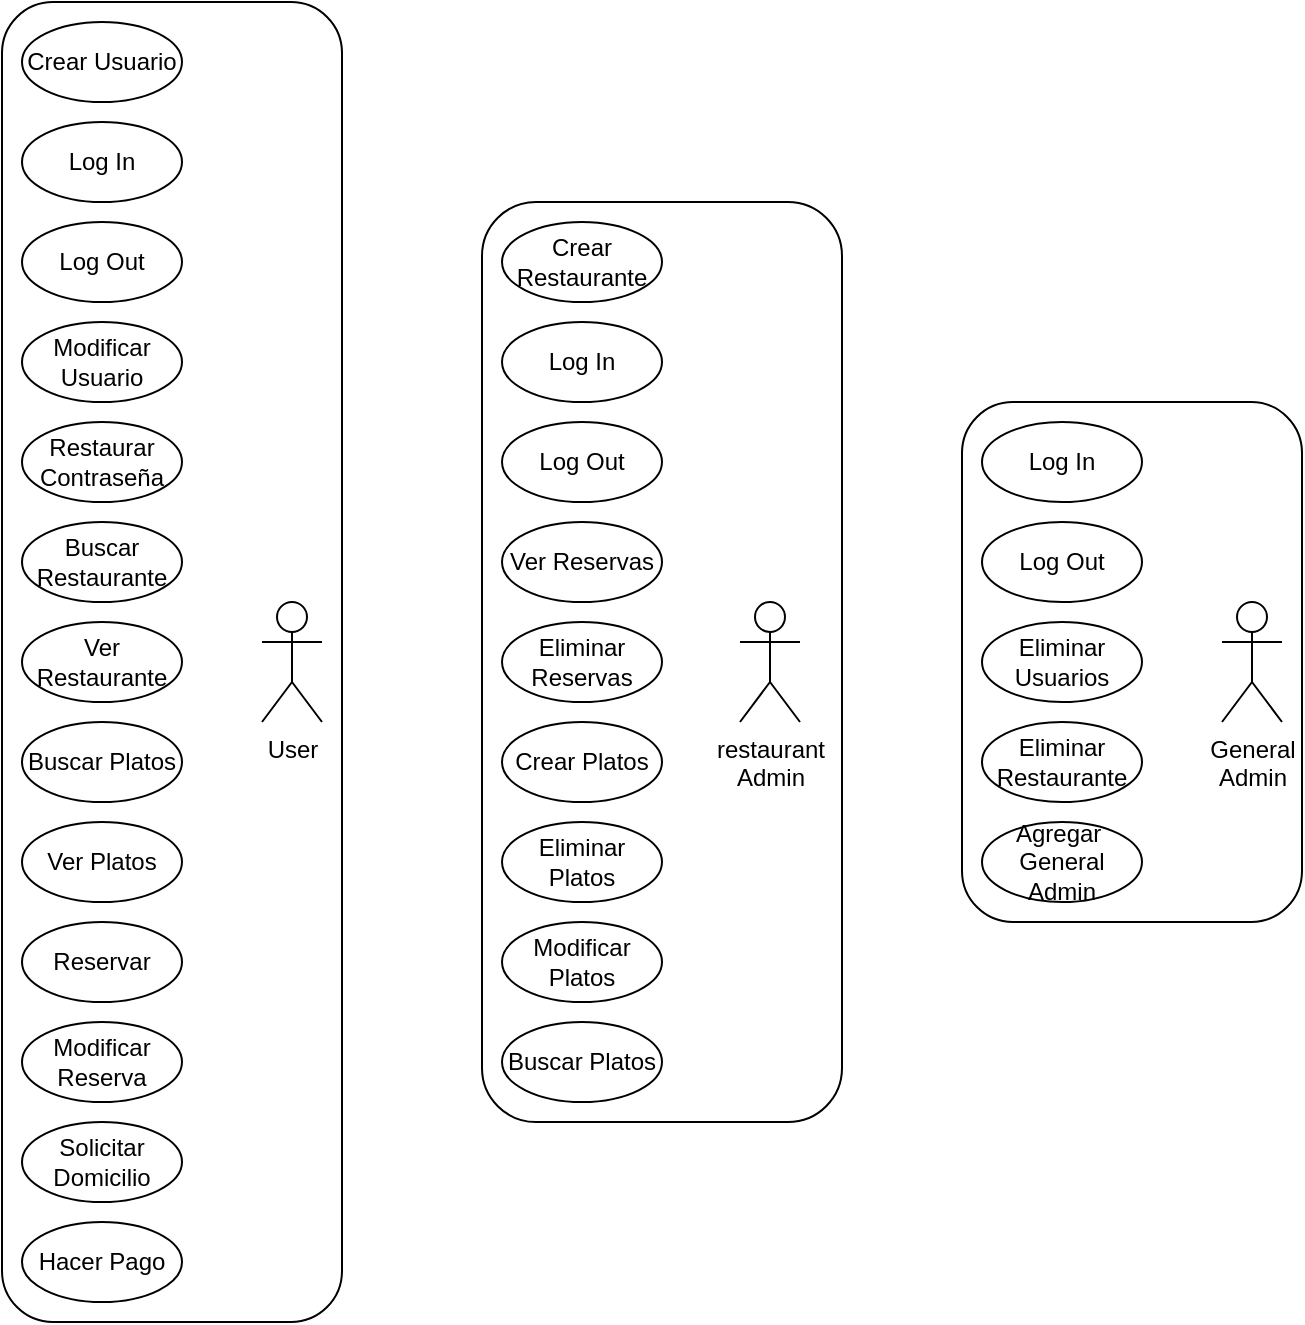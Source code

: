<mxfile version="20.8.22" type="device"><diagram name="Página-1" id="3EeM92J5ZEj_uaaO1UNq"><mxGraphModel dx="1290" dy="541" grid="1" gridSize="10" guides="1" tooltips="1" connect="1" arrows="1" fold="1" page="1" pageScale="1" pageWidth="827" pageHeight="1169" math="0" shadow="0"><root><mxCell id="0"/><mxCell id="1" parent="0"/><mxCell id="sRQFiwAFB73-5WMEd3bB-1" value="User" style="shape=umlActor;verticalLabelPosition=bottom;verticalAlign=top;html=1;outlineConnect=0;" vertex="1" parent="1"><mxGeometry x="160" y="330" width="30" height="60" as="geometry"/></mxCell><mxCell id="sRQFiwAFB73-5WMEd3bB-2" value="restaurant&lt;br&gt;Admin" style="shape=umlActor;verticalLabelPosition=bottom;verticalAlign=top;html=1;outlineConnect=0;" vertex="1" parent="1"><mxGeometry x="399" y="330" width="30" height="60" as="geometry"/></mxCell><mxCell id="sRQFiwAFB73-5WMEd3bB-3" value="General&lt;br&gt;Admin" style="shape=umlActor;verticalLabelPosition=bottom;verticalAlign=top;html=1;outlineConnect=0;" vertex="1" parent="1"><mxGeometry x="640" y="330" width="30" height="60" as="geometry"/></mxCell><mxCell id="sRQFiwAFB73-5WMEd3bB-4" value="Crear Usuario" style="ellipse;whiteSpace=wrap;html=1;" vertex="1" parent="1"><mxGeometry x="40" y="40" width="80" height="40" as="geometry"/></mxCell><mxCell id="sRQFiwAFB73-5WMEd3bB-5" value="Log In" style="ellipse;whiteSpace=wrap;html=1;" vertex="1" parent="1"><mxGeometry x="40" y="90" width="80" height="40" as="geometry"/></mxCell><mxCell id="sRQFiwAFB73-5WMEd3bB-7" value="Log Out" style="ellipse;whiteSpace=wrap;html=1;" vertex="1" parent="1"><mxGeometry x="40" y="140" width="80" height="40" as="geometry"/></mxCell><mxCell id="sRQFiwAFB73-5WMEd3bB-9" value="Modificar Usuario" style="ellipse;whiteSpace=wrap;html=1;" vertex="1" parent="1"><mxGeometry x="40" y="190" width="80" height="40" as="geometry"/></mxCell><mxCell id="sRQFiwAFB73-5WMEd3bB-10" value="Buscar Restaurante" style="ellipse;whiteSpace=wrap;html=1;" vertex="1" parent="1"><mxGeometry x="40" y="290" width="80" height="40" as="geometry"/></mxCell><mxCell id="sRQFiwAFB73-5WMEd3bB-11" value="Restaurar Contraseña" style="ellipse;whiteSpace=wrap;html=1;" vertex="1" parent="1"><mxGeometry x="40" y="240" width="80" height="40" as="geometry"/></mxCell><mxCell id="sRQFiwAFB73-5WMEd3bB-22" value="Buscar Platos" style="ellipse;whiteSpace=wrap;html=1;" vertex="1" parent="1"><mxGeometry x="40" y="390" width="80" height="40" as="geometry"/></mxCell><mxCell id="sRQFiwAFB73-5WMEd3bB-25" value="Eliminar Usuarios" style="ellipse;whiteSpace=wrap;html=1;" vertex="1" parent="1"><mxGeometry x="520" y="340" width="80" height="40" as="geometry"/></mxCell><mxCell id="sRQFiwAFB73-5WMEd3bB-30" value="Modificar Reserva" style="ellipse;whiteSpace=wrap;html=1;" vertex="1" parent="1"><mxGeometry x="40" y="540" width="80" height="40" as="geometry"/></mxCell><mxCell id="sRQFiwAFB73-5WMEd3bB-31" value="Hacer Pago" style="ellipse;whiteSpace=wrap;html=1;" vertex="1" parent="1"><mxGeometry x="40" y="640" width="80" height="40" as="geometry"/></mxCell><mxCell id="sRQFiwAFB73-5WMEd3bB-32" value="Reservar" style="ellipse;whiteSpace=wrap;html=1;" vertex="1" parent="1"><mxGeometry x="40" y="490" width="80" height="40" as="geometry"/></mxCell><mxCell id="sRQFiwAFB73-5WMEd3bB-33" value="Ver Platos" style="ellipse;whiteSpace=wrap;html=1;" vertex="1" parent="1"><mxGeometry x="40" y="440" width="80" height="40" as="geometry"/></mxCell><mxCell id="sRQFiwAFB73-5WMEd3bB-36" value="Ver Restaurante" style="ellipse;whiteSpace=wrap;html=1;" vertex="1" parent="1"><mxGeometry x="40" y="340" width="80" height="40" as="geometry"/></mxCell><mxCell id="sRQFiwAFB73-5WMEd3bB-37" value="Agregar&amp;nbsp; General Admin" style="ellipse;whiteSpace=wrap;html=1;" vertex="1" parent="1"><mxGeometry x="520" y="440" width="80" height="40" as="geometry"/></mxCell><mxCell id="sRQFiwAFB73-5WMEd3bB-38" value="Buscar Platos" style="ellipse;whiteSpace=wrap;html=1;" vertex="1" parent="1"><mxGeometry x="280" y="540" width="80" height="40" as="geometry"/></mxCell><mxCell id="sRQFiwAFB73-5WMEd3bB-39" value="Eliminar Platos" style="ellipse;whiteSpace=wrap;html=1;" vertex="1" parent="1"><mxGeometry x="280" y="440" width="80" height="40" as="geometry"/></mxCell><mxCell id="sRQFiwAFB73-5WMEd3bB-40" value="Eliminar Reservas" style="ellipse;whiteSpace=wrap;html=1;" vertex="1" parent="1"><mxGeometry x="280" y="340" width="80" height="40" as="geometry"/></mxCell><mxCell id="sRQFiwAFB73-5WMEd3bB-43" value="Log In" style="ellipse;whiteSpace=wrap;html=1;" vertex="1" parent="1"><mxGeometry x="520" y="240" width="80" height="40" as="geometry"/></mxCell><mxCell id="sRQFiwAFB73-5WMEd3bB-44" value="Log Out" style="ellipse;whiteSpace=wrap;html=1;" vertex="1" parent="1"><mxGeometry x="520" y="290" width="80" height="40" as="geometry"/></mxCell><mxCell id="sRQFiwAFB73-5WMEd3bB-45" value="Log In" style="ellipse;whiteSpace=wrap;html=1;" vertex="1" parent="1"><mxGeometry x="280" y="190" width="80" height="40" as="geometry"/></mxCell><mxCell id="sRQFiwAFB73-5WMEd3bB-46" value="Log Out" style="ellipse;whiteSpace=wrap;html=1;" vertex="1" parent="1"><mxGeometry x="280" y="240" width="80" height="40" as="geometry"/></mxCell><mxCell id="sRQFiwAFB73-5WMEd3bB-47" value="Solicitar Domicilio" style="ellipse;whiteSpace=wrap;html=1;" vertex="1" parent="1"><mxGeometry x="40" y="590" width="80" height="40" as="geometry"/></mxCell><mxCell id="sRQFiwAFB73-5WMEd3bB-48" value="Crear Restaurante" style="ellipse;whiteSpace=wrap;html=1;" vertex="1" parent="1"><mxGeometry x="280" y="140" width="80" height="40" as="geometry"/></mxCell><mxCell id="sRQFiwAFB73-5WMEd3bB-50" value="Ver Reservas" style="ellipse;whiteSpace=wrap;html=1;" vertex="1" parent="1"><mxGeometry x="280" y="290" width="80" height="40" as="geometry"/></mxCell><mxCell id="sRQFiwAFB73-5WMEd3bB-51" value="Crear Platos" style="ellipse;whiteSpace=wrap;html=1;" vertex="1" parent="1"><mxGeometry x="280" y="390" width="80" height="40" as="geometry"/></mxCell><mxCell id="sRQFiwAFB73-5WMEd3bB-52" value="Modificar Platos" style="ellipse;whiteSpace=wrap;html=1;" vertex="1" parent="1"><mxGeometry x="280" y="490" width="80" height="40" as="geometry"/></mxCell><mxCell id="sRQFiwAFB73-5WMEd3bB-53" value="Eliminar Restaurante" style="ellipse;whiteSpace=wrap;html=1;" vertex="1" parent="1"><mxGeometry x="520" y="390" width="80" height="40" as="geometry"/></mxCell><mxCell id="sRQFiwAFB73-5WMEd3bB-54" value="" style="rounded=1;whiteSpace=wrap;html=1;fillColor=none;" vertex="1" parent="1"><mxGeometry x="30" y="30" width="170" height="660" as="geometry"/></mxCell><mxCell id="sRQFiwAFB73-5WMEd3bB-55" value="" style="rounded=1;whiteSpace=wrap;html=1;fillColor=none;" vertex="1" parent="1"><mxGeometry x="270" y="130" width="180" height="460" as="geometry"/></mxCell><mxCell id="sRQFiwAFB73-5WMEd3bB-56" value="" style="rounded=1;whiteSpace=wrap;html=1;fillColor=none;" vertex="1" parent="1"><mxGeometry x="510" y="230" width="170" height="260" as="geometry"/></mxCell></root></mxGraphModel></diagram></mxfile>